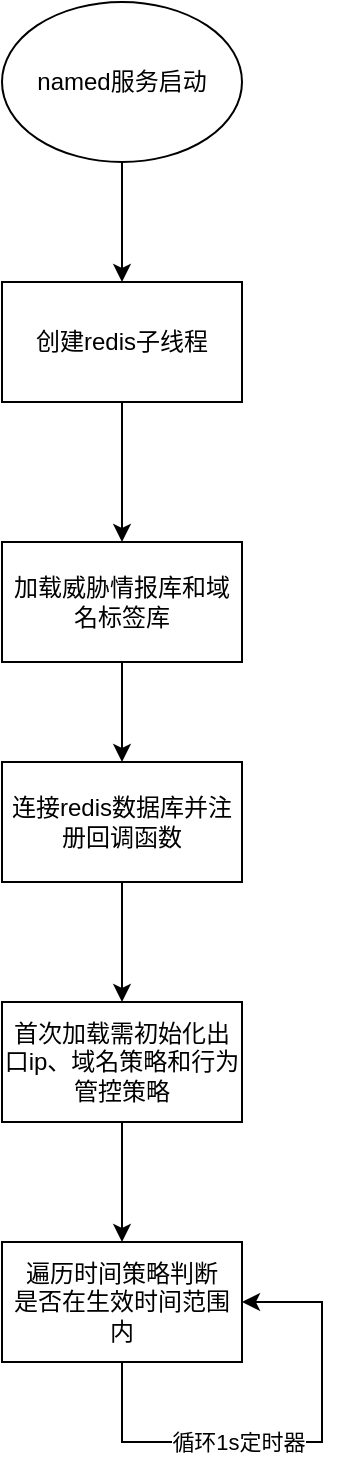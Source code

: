 <mxfile version="21.6.6" type="github" pages="3">
  <diagram id="y9TnRFq250aWHvBAUURp" name="redis">
    <mxGraphModel dx="1434" dy="750" grid="1" gridSize="10" guides="1" tooltips="1" connect="1" arrows="1" fold="1" page="1" pageScale="1" pageWidth="827" pageHeight="1169" math="0" shadow="0">
      <root>
        <mxCell id="0" />
        <mxCell id="1" parent="0" />
        <mxCell id="yJy2Nairh1m3_MsPRpTO-3" value="" style="edgeStyle=orthogonalEdgeStyle;rounded=0;orthogonalLoop=1;jettySize=auto;html=1;" parent="1" source="yJy2Nairh1m3_MsPRpTO-1" target="yJy2Nairh1m3_MsPRpTO-2" edge="1">
          <mxGeometry relative="1" as="geometry" />
        </mxCell>
        <mxCell id="yJy2Nairh1m3_MsPRpTO-1" value="named服务启动" style="ellipse;whiteSpace=wrap;html=1;" parent="1" vertex="1">
          <mxGeometry x="300" y="100" width="120" height="80" as="geometry" />
        </mxCell>
        <mxCell id="yJy2Nairh1m3_MsPRpTO-5" value="" style="edgeStyle=orthogonalEdgeStyle;rounded=0;orthogonalLoop=1;jettySize=auto;html=1;" parent="1" source="yJy2Nairh1m3_MsPRpTO-2" target="yJy2Nairh1m3_MsPRpTO-4" edge="1">
          <mxGeometry relative="1" as="geometry" />
        </mxCell>
        <mxCell id="yJy2Nairh1m3_MsPRpTO-7" value="" style="edgeStyle=orthogonalEdgeStyle;rounded=0;orthogonalLoop=1;jettySize=auto;html=1;exitX=0.5;exitY=1;exitDx=0;exitDy=0;" parent="1" source="yJy2Nairh1m3_MsPRpTO-10" target="yJy2Nairh1m3_MsPRpTO-6" edge="1">
          <mxGeometry relative="1" as="geometry">
            <mxPoint x="360" y="700" as="sourcePoint" />
          </mxGeometry>
        </mxCell>
        <mxCell id="yJy2Nairh1m3_MsPRpTO-2" value="创建redis子线程" style="rounded=0;whiteSpace=wrap;html=1;" parent="1" vertex="1">
          <mxGeometry x="300" y="240" width="120" height="60" as="geometry" />
        </mxCell>
        <mxCell id="yJy2Nairh1m3_MsPRpTO-9" value="" style="edgeStyle=orthogonalEdgeStyle;rounded=0;orthogonalLoop=1;jettySize=auto;html=1;" parent="1" source="yJy2Nairh1m3_MsPRpTO-4" target="yJy2Nairh1m3_MsPRpTO-8" edge="1">
          <mxGeometry relative="1" as="geometry" />
        </mxCell>
        <mxCell id="yJy2Nairh1m3_MsPRpTO-4" value="加载威胁情报库和域名标签库" style="rounded=0;whiteSpace=wrap;html=1;" parent="1" vertex="1">
          <mxGeometry x="300" y="370" width="120" height="60" as="geometry" />
        </mxCell>
        <mxCell id="yJy2Nairh1m3_MsPRpTO-6" value="遍历时间策略判断&lt;br&gt;是否在生效时间范围内" style="rounded=0;whiteSpace=wrap;html=1;" parent="1" vertex="1">
          <mxGeometry x="300" y="720" width="120" height="60" as="geometry" />
        </mxCell>
        <mxCell id="yJy2Nairh1m3_MsPRpTO-11" value="" style="edgeStyle=orthogonalEdgeStyle;rounded=0;orthogonalLoop=1;jettySize=auto;html=1;" parent="1" source="yJy2Nairh1m3_MsPRpTO-8" target="yJy2Nairh1m3_MsPRpTO-10" edge="1">
          <mxGeometry relative="1" as="geometry" />
        </mxCell>
        <mxCell id="yJy2Nairh1m3_MsPRpTO-8" value="连接redis数据库并注册回调函数" style="rounded=0;whiteSpace=wrap;html=1;" parent="1" vertex="1">
          <mxGeometry x="300" y="480" width="120" height="60" as="geometry" />
        </mxCell>
        <mxCell id="yJy2Nairh1m3_MsPRpTO-10" value="首次加载需初始化出口ip、域名策略和行为管控策略" style="rounded=0;whiteSpace=wrap;html=1;" parent="1" vertex="1">
          <mxGeometry x="300" y="600" width="120" height="60" as="geometry" />
        </mxCell>
        <mxCell id="yJy2Nairh1m3_MsPRpTO-12" value="" style="edgeStyle=orthogonalEdgeStyle;rounded=0;orthogonalLoop=1;jettySize=auto;html=1;exitX=0.5;exitY=1;exitDx=0;exitDy=0;entryX=1;entryY=0.5;entryDx=0;entryDy=0;" parent="1" source="yJy2Nairh1m3_MsPRpTO-6" target="yJy2Nairh1m3_MsPRpTO-6" edge="1">
          <mxGeometry relative="1" as="geometry">
            <mxPoint x="370" y="670" as="sourcePoint" />
            <mxPoint x="590" y="740" as="targetPoint" />
            <Array as="points">
              <mxPoint x="360" y="820" />
              <mxPoint x="460" y="820" />
              <mxPoint x="460" y="750" />
            </Array>
          </mxGeometry>
        </mxCell>
        <mxCell id="yJy2Nairh1m3_MsPRpTO-13" value="循环1s定时器" style="edgeLabel;html=1;align=center;verticalAlign=middle;resizable=0;points=[];" parent="yJy2Nairh1m3_MsPRpTO-12" vertex="1" connectable="0">
          <mxGeometry x="-0.216" relative="1" as="geometry">
            <mxPoint as="offset" />
          </mxGeometry>
        </mxCell>
      </root>
    </mxGraphModel>
  </diagram>
  <diagram id="xv9ppTpxpLN9NVMCkmmW" name="dns查询">
    <mxGraphModel dx="1434" dy="750" grid="1" gridSize="10" guides="1" tooltips="1" connect="1" arrows="1" fold="1" page="1" pageScale="1" pageWidth="827" pageHeight="1169" math="0" shadow="0">
      <root>
        <mxCell id="0" />
        <mxCell id="1" parent="0" />
        <mxCell id="KLaCZ343UmLXRFTq5Ad3-4" value="" style="edgeStyle=orthogonalEdgeStyle;rounded=0;orthogonalLoop=1;jettySize=auto;html=1;" parent="1" source="KLaCZ343UmLXRFTq5Ad3-1" target="KLaCZ343UmLXRFTq5Ad3-3" edge="1">
          <mxGeometry relative="1" as="geometry" />
        </mxCell>
        <mxCell id="KLaCZ343UmLXRFTq5Ad3-1" value="开始查询" style="ellipse;whiteSpace=wrap;html=1;" parent="1" vertex="1">
          <mxGeometry x="354" y="60" width="120" height="80" as="geometry" />
        </mxCell>
        <mxCell id="KLaCZ343UmLXRFTq5Ad3-5" value="" style="edgeStyle=orthogonalEdgeStyle;rounded=0;orthogonalLoop=1;jettySize=auto;html=1;entryX=0.5;entryY=0;entryDx=0;entryDy=0;" parent="1" source="KLaCZ343UmLXRFTq5Ad3-3" target="KLaCZ343UmLXRFTq5Ad3-11" edge="1">
          <mxGeometry relative="1" as="geometry">
            <mxPoint x="414" y="350" as="targetPoint" />
          </mxGeometry>
        </mxCell>
        <mxCell id="KLaCZ343UmLXRFTq5Ad3-9" value="查到" style="edgeLabel;html=1;align=center;verticalAlign=middle;resizable=0;points=[];" parent="KLaCZ343UmLXRFTq5Ad3-5" vertex="1" connectable="0">
          <mxGeometry x="-0.229" y="-1" relative="1" as="geometry">
            <mxPoint as="offset" />
          </mxGeometry>
        </mxCell>
        <mxCell id="KLaCZ343UmLXRFTq5Ad3-7" value="" style="edgeStyle=orthogonalEdgeStyle;rounded=0;orthogonalLoop=1;jettySize=auto;html=1;" parent="1" source="KLaCZ343UmLXRFTq5Ad3-3" target="KLaCZ343UmLXRFTq5Ad3-6" edge="1">
          <mxGeometry relative="1" as="geometry" />
        </mxCell>
        <mxCell id="KLaCZ343UmLXRFTq5Ad3-8" value="查不到" style="edgeLabel;html=1;align=center;verticalAlign=middle;resizable=0;points=[];" parent="KLaCZ343UmLXRFTq5Ad3-7" vertex="1" connectable="0">
          <mxGeometry x="-0.209" relative="1" as="geometry">
            <mxPoint x="-90" as="offset" />
          </mxGeometry>
        </mxCell>
        <mxCell id="KLaCZ343UmLXRFTq5Ad3-3" value="查找租户" style="rhombus;whiteSpace=wrap;html=1;" parent="1" vertex="1">
          <mxGeometry x="374" y="190" width="80" height="80" as="geometry" />
        </mxCell>
        <mxCell id="KLaCZ343UmLXRFTq5Ad3-6" value="放行" style="strokeWidth=2;html=1;shape=mxgraph.flowchart.terminator;whiteSpace=wrap;" parent="1" vertex="1">
          <mxGeometry x="630" y="500" width="100" height="60" as="geometry" />
        </mxCell>
        <mxCell id="XqPQXbE-kNP-x9Sv-poc-7" value="" style="edgeStyle=orthogonalEdgeStyle;rounded=0;orthogonalLoop=1;jettySize=auto;html=1;" parent="1" source="KLaCZ343UmLXRFTq5Ad3-11" target="XqPQXbE-kNP-x9Sv-poc-6" edge="1">
          <mxGeometry relative="1" as="geometry" />
        </mxCell>
        <mxCell id="KLaCZ343UmLXRFTq5Ad3-11" value="查询域名策略" style="rhombus;whiteSpace=wrap;html=1;" parent="1" vertex="1">
          <mxGeometry x="374" y="340" width="80" height="80" as="geometry" />
        </mxCell>
        <mxCell id="XqPQXbE-kNP-x9Sv-poc-1" value="" style="endArrow=classic;html=1;rounded=0;entryX=0.5;entryY=0;entryDx=0;entryDy=0;entryPerimeter=0;exitX=1;exitY=0.5;exitDx=0;exitDy=0;" parent="1" source="KLaCZ343UmLXRFTq5Ad3-11" target="KLaCZ343UmLXRFTq5Ad3-6" edge="1">
          <mxGeometry width="50" height="50" relative="1" as="geometry">
            <mxPoint x="390" y="380" as="sourcePoint" />
            <mxPoint x="440" y="330" as="targetPoint" />
            <Array as="points">
              <mxPoint x="680" y="380" />
            </Array>
          </mxGeometry>
        </mxCell>
        <mxCell id="XqPQXbE-kNP-x9Sv-poc-2" value="白名单" style="edgeLabel;html=1;align=center;verticalAlign=middle;resizable=0;points=[];" parent="XqPQXbE-kNP-x9Sv-poc-1" vertex="1" connectable="0">
          <mxGeometry x="-0.076" relative="1" as="geometry">
            <mxPoint x="-54" as="offset" />
          </mxGeometry>
        </mxCell>
        <mxCell id="XqPQXbE-kNP-x9Sv-poc-3" value="阻止" style="strokeWidth=2;html=1;shape=mxgraph.flowchart.terminator;whiteSpace=wrap;" parent="1" vertex="1">
          <mxGeometry x="70" y="500" width="100" height="60" as="geometry" />
        </mxCell>
        <mxCell id="XqPQXbE-kNP-x9Sv-poc-4" value="" style="endArrow=classic;html=1;rounded=0;entryX=0.5;entryY=0;entryDx=0;entryDy=0;entryPerimeter=0;exitX=0;exitY=0.5;exitDx=0;exitDy=0;" parent="1" source="KLaCZ343UmLXRFTq5Ad3-11" target="XqPQXbE-kNP-x9Sv-poc-3" edge="1">
          <mxGeometry width="50" height="50" relative="1" as="geometry">
            <mxPoint x="464" y="390" as="sourcePoint" />
            <mxPoint x="660" y="270" as="targetPoint" />
            <Array as="points">
              <mxPoint x="120" y="380" />
            </Array>
          </mxGeometry>
        </mxCell>
        <mxCell id="XqPQXbE-kNP-x9Sv-poc-5" value="黑名单" style="edgeLabel;html=1;align=center;verticalAlign=middle;resizable=0;points=[];" parent="XqPQXbE-kNP-x9Sv-poc-4" vertex="1" connectable="0">
          <mxGeometry x="-0.076" relative="1" as="geometry">
            <mxPoint x="51" as="offset" />
          </mxGeometry>
        </mxCell>
        <mxCell id="XqPQXbE-kNP-x9Sv-poc-9" value="" style="edgeStyle=orthogonalEdgeStyle;rounded=0;orthogonalLoop=1;jettySize=auto;html=1;entryX=0;entryY=0.5;entryDx=0;entryDy=0;entryPerimeter=0;" parent="1" source="XqPQXbE-kNP-x9Sv-poc-6" target="KLaCZ343UmLXRFTq5Ad3-6" edge="1">
          <mxGeometry relative="1" as="geometry">
            <mxPoint x="650" y="270" as="targetPoint" />
          </mxGeometry>
        </mxCell>
        <mxCell id="XqPQXbE-kNP-x9Sv-poc-10" value="白名单" style="edgeLabel;html=1;align=center;verticalAlign=middle;resizable=0;points=[];" parent="XqPQXbE-kNP-x9Sv-poc-9" vertex="1" connectable="0">
          <mxGeometry x="-0.519" y="-1" relative="1" as="geometry">
            <mxPoint x="36" y="-1" as="offset" />
          </mxGeometry>
        </mxCell>
        <mxCell id="XqPQXbE-kNP-x9Sv-poc-18" value="" style="edgeStyle=orthogonalEdgeStyle;rounded=0;orthogonalLoop=1;jettySize=auto;html=1;" parent="1" source="XqPQXbE-kNP-x9Sv-poc-6" target="XqPQXbE-kNP-x9Sv-poc-17" edge="1">
          <mxGeometry relative="1" as="geometry" />
        </mxCell>
        <mxCell id="XqPQXbE-kNP-x9Sv-poc-6" value="查询威胁情报库" style="rhombus;whiteSpace=wrap;html=1;" parent="1" vertex="1">
          <mxGeometry x="374" y="490" width="80" height="80" as="geometry" />
        </mxCell>
        <mxCell id="XqPQXbE-kNP-x9Sv-poc-11" value="" style="endArrow=classic;html=1;rounded=0;exitX=0;exitY=0.5;exitDx=0;exitDy=0;entryX=1;entryY=0.5;entryDx=0;entryDy=0;" parent="1" source="XqPQXbE-kNP-x9Sv-poc-6" target="XqPQXbE-kNP-x9Sv-poc-13" edge="1">
          <mxGeometry width="50" height="50" relative="1" as="geometry">
            <mxPoint x="390" y="480" as="sourcePoint" />
            <mxPoint x="440" y="430" as="targetPoint" />
            <Array as="points" />
          </mxGeometry>
        </mxCell>
        <mxCell id="XqPQXbE-kNP-x9Sv-poc-12" value="黑名单" style="edgeLabel;html=1;align=center;verticalAlign=middle;resizable=0;points=[];" parent="XqPQXbE-kNP-x9Sv-poc-11" vertex="1" connectable="0">
          <mxGeometry x="-0.569" y="-2" relative="1" as="geometry">
            <mxPoint x="-20" y="2" as="offset" />
          </mxGeometry>
        </mxCell>
        <mxCell id="XqPQXbE-kNP-x9Sv-poc-15" value="" style="edgeStyle=orthogonalEdgeStyle;rounded=0;orthogonalLoop=1;jettySize=auto;html=1;entryX=1;entryY=0.5;entryDx=0;entryDy=0;entryPerimeter=0;" parent="1" source="XqPQXbE-kNP-x9Sv-poc-13" target="XqPQXbE-kNP-x9Sv-poc-3" edge="1">
          <mxGeometry relative="1" as="geometry">
            <mxPoint x="180" y="410" as="targetPoint" />
          </mxGeometry>
        </mxCell>
        <mxCell id="XqPQXbE-kNP-x9Sv-poc-16" value="拦截" style="edgeLabel;html=1;align=center;verticalAlign=middle;resizable=0;points=[];" parent="XqPQXbE-kNP-x9Sv-poc-15" vertex="1" connectable="0">
          <mxGeometry x="-0.522" relative="1" as="geometry">
            <mxPoint x="-16" as="offset" />
          </mxGeometry>
        </mxCell>
        <mxCell id="XqPQXbE-kNP-x9Sv-poc-20" value="" style="edgeStyle=orthogonalEdgeStyle;rounded=0;orthogonalLoop=1;jettySize=auto;html=1;entryX=0;entryY=0.5;entryDx=0;entryDy=0;exitX=0.5;exitY=1;exitDx=0;exitDy=0;" parent="1" source="XqPQXbE-kNP-x9Sv-poc-13" target="XqPQXbE-kNP-x9Sv-poc-17" edge="1">
          <mxGeometry relative="1" as="geometry">
            <mxPoint x="270" y="580" as="sourcePoint" />
            <mxPoint x="374" y="690" as="targetPoint" />
            <Array as="points">
              <mxPoint x="270" y="680" />
            </Array>
          </mxGeometry>
        </mxCell>
        <mxCell id="XqPQXbE-kNP-x9Sv-poc-21" value="放行" style="edgeLabel;html=1;align=center;verticalAlign=middle;resizable=0;points=[];" parent="XqPQXbE-kNP-x9Sv-poc-20" vertex="1" connectable="0">
          <mxGeometry x="-0.638" y="-1" relative="1" as="geometry">
            <mxPoint as="offset" />
          </mxGeometry>
        </mxCell>
        <mxCell id="XqPQXbE-kNP-x9Sv-poc-13" value="判断action" style="rhombus;whiteSpace=wrap;html=1;" parent="1" vertex="1">
          <mxGeometry x="230" y="490" width="80" height="80" as="geometry" />
        </mxCell>
        <mxCell id="XqPQXbE-kNP-x9Sv-poc-23" value="" style="edgeStyle=orthogonalEdgeStyle;rounded=0;orthogonalLoop=1;jettySize=auto;html=1;entryX=0.5;entryY=1;entryDx=0;entryDy=0;entryPerimeter=0;" parent="1" source="XqPQXbE-kNP-x9Sv-poc-17" target="KLaCZ343UmLXRFTq5Ad3-6" edge="1">
          <mxGeometry relative="1" as="geometry">
            <mxPoint x="610" y="690" as="targetPoint" />
          </mxGeometry>
        </mxCell>
        <mxCell id="XqPQXbE-kNP-x9Sv-poc-24" value="查到" style="edgeLabel;html=1;align=center;verticalAlign=middle;resizable=0;points=[];" parent="XqPQXbE-kNP-x9Sv-poc-23" vertex="1" connectable="0">
          <mxGeometry x="-0.695" y="1" relative="1" as="geometry">
            <mxPoint x="45" y="1" as="offset" />
          </mxGeometry>
        </mxCell>
        <mxCell id="XqPQXbE-kNP-x9Sv-poc-26" value="" style="edgeStyle=orthogonalEdgeStyle;rounded=0;orthogonalLoop=1;jettySize=auto;html=1;" parent="1" source="XqPQXbE-kNP-x9Sv-poc-17" target="XqPQXbE-kNP-x9Sv-poc-25" edge="1">
          <mxGeometry relative="1" as="geometry" />
        </mxCell>
        <mxCell id="XqPQXbE-kNP-x9Sv-poc-27" value="查不到" style="edgeLabel;html=1;align=center;verticalAlign=middle;resizable=0;points=[];" parent="XqPQXbE-kNP-x9Sv-poc-26" vertex="1" connectable="0">
          <mxGeometry x="-0.378" y="3" relative="1" as="geometry">
            <mxPoint x="-3" y="12" as="offset" />
          </mxGeometry>
        </mxCell>
        <mxCell id="XqPQXbE-kNP-x9Sv-poc-17" value="查询全局域名标签库" style="rhombus;whiteSpace=wrap;html=1;" parent="1" vertex="1">
          <mxGeometry x="374" y="640" width="80" height="80" as="geometry" />
        </mxCell>
        <mxCell id="XqPQXbE-kNP-x9Sv-poc-25" value="查询租户上网行为管理" style="rhombus;whiteSpace=wrap;html=1;" parent="1" vertex="1">
          <mxGeometry x="374" y="800" width="80" height="80" as="geometry" />
        </mxCell>
        <mxCell id="XqPQXbE-kNP-x9Sv-poc-28" value="" style="endArrow=classic;html=1;rounded=0;entryX=0.5;entryY=1;entryDx=0;entryDy=0;entryPerimeter=0;exitX=0;exitY=0.5;exitDx=0;exitDy=0;" parent="1" source="XqPQXbE-kNP-x9Sv-poc-25" target="XqPQXbE-kNP-x9Sv-poc-3" edge="1">
          <mxGeometry width="50" height="50" relative="1" as="geometry">
            <mxPoint x="370" y="850" as="sourcePoint" />
            <mxPoint x="130" y="730" as="targetPoint" />
            <Array as="points">
              <mxPoint x="120" y="840" />
            </Array>
          </mxGeometry>
        </mxCell>
        <mxCell id="XqPQXbE-kNP-x9Sv-poc-29" value="匹配" style="edgeLabel;html=1;align=center;verticalAlign=middle;resizable=0;points=[];" parent="XqPQXbE-kNP-x9Sv-poc-28" vertex="1" connectable="0">
          <mxGeometry x="-0.438" y="-1" relative="1" as="geometry">
            <mxPoint as="offset" />
          </mxGeometry>
        </mxCell>
        <mxCell id="XqPQXbE-kNP-x9Sv-poc-30" value="" style="endArrow=classic;html=1;rounded=0;exitX=1;exitY=0.5;exitDx=0;exitDy=0;entryX=0.5;entryY=1;entryDx=0;entryDy=0;entryPerimeter=0;" parent="1" source="XqPQXbE-kNP-x9Sv-poc-25" target="KLaCZ343UmLXRFTq5Ad3-6" edge="1">
          <mxGeometry width="50" height="50" relative="1" as="geometry">
            <mxPoint x="590" y="960" as="sourcePoint" />
            <mxPoint x="640" y="910" as="targetPoint" />
            <Array as="points">
              <mxPoint x="680" y="840" />
            </Array>
          </mxGeometry>
        </mxCell>
        <mxCell id="XqPQXbE-kNP-x9Sv-poc-31" value="不匹配" style="edgeLabel;html=1;align=center;verticalAlign=middle;resizable=0;points=[];" parent="XqPQXbE-kNP-x9Sv-poc-30" vertex="1" connectable="0">
          <mxGeometry x="-0.593" y="-1" relative="1" as="geometry">
            <mxPoint as="offset" />
          </mxGeometry>
        </mxCell>
      </root>
    </mxGraphModel>
  </diagram>
  <diagram id="TKErByRSi3YNhFDikMma" name="结构图">
    <mxGraphModel dx="2514" dy="2051" grid="1" gridSize="10" guides="1" tooltips="1" connect="1" arrows="1" fold="1" page="1" pageScale="1" pageWidth="827" pageHeight="1169" math="0" shadow="0">
      <root>
        <mxCell id="0" />
        <mxCell id="1" parent="0" />
        <mxCell id="1TLTsf6TREQ0755-wnsj-1" value="tenant_policy" style="swimlane;fontStyle=0;childLayout=stackLayout;horizontal=1;startSize=30;horizontalStack=0;resizeParent=1;resizeParentMax=0;resizeLast=0;collapsible=1;marginBottom=0;whiteSpace=wrap;html=1;" vertex="1" parent="1">
          <mxGeometry x="200" y="70" width="140" height="180" as="geometry">
            <mxRectangle x="200" y="70" width="110" height="30" as="alternateBounds" />
          </mxGeometry>
        </mxCell>
        <mxCell id="1TLTsf6TREQ0755-wnsj-2" value="id" style="text;strokeColor=none;fillColor=none;align=left;verticalAlign=middle;spacingLeft=4;spacingRight=4;overflow=hidden;points=[[0,0.5],[1,0.5]];portConstraint=eastwest;rotatable=0;whiteSpace=wrap;html=1;" vertex="1" parent="1TLTsf6TREQ0755-wnsj-1">
          <mxGeometry y="30" width="140" height="30" as="geometry" />
        </mxCell>
        <mxCell id="1TLTsf6TREQ0755-wnsj-7" value="cache_tbl" style="text;strokeColor=none;fillColor=none;align=left;verticalAlign=middle;spacingLeft=4;spacingRight=4;overflow=hidden;points=[[0,0.5],[1,0.5]];portConstraint=eastwest;rotatable=0;whiteSpace=wrap;html=1;" vertex="1" parent="1TLTsf6TREQ0755-wnsj-1">
          <mxGeometry y="60" width="140" height="30" as="geometry" />
        </mxCell>
        <mxCell id="1TLTsf6TREQ0755-wnsj-3" value="custom_domin_tbl" style="text;strokeColor=none;fillColor=none;align=left;verticalAlign=middle;spacingLeft=4;spacingRight=4;overflow=hidden;points=[[0,0.5],[1,0.5]];portConstraint=eastwest;rotatable=0;whiteSpace=wrap;html=1;" vertex="1" parent="1TLTsf6TREQ0755-wnsj-1">
          <mxGeometry y="90" width="140" height="30" as="geometry" />
        </mxCell>
        <mxCell id="1TLTsf6TREQ0755-wnsj-4" value="tp_tag_tbl" style="text;strokeColor=none;fillColor=none;align=left;verticalAlign=middle;spacingLeft=4;spacingRight=4;overflow=hidden;points=[[0,0.5],[1,0.5]];portConstraint=eastwest;rotatable=0;whiteSpace=wrap;html=1;" vertex="1" parent="1TLTsf6TREQ0755-wnsj-1">
          <mxGeometry y="120" width="140" height="30" as="geometry" />
        </mxCell>
        <mxCell id="1TLTsf6TREQ0755-wnsj-8" value="tplist" style="text;strokeColor=none;fillColor=none;align=left;verticalAlign=middle;spacingLeft=4;spacingRight=4;overflow=hidden;points=[[0,0.5],[1,0.5]];portConstraint=eastwest;rotatable=0;whiteSpace=wrap;html=1;" vertex="1" parent="1TLTsf6TREQ0755-wnsj-1">
          <mxGeometry y="150" width="140" height="30" as="geometry" />
        </mxCell>
        <mxCell id="1TLTsf6TREQ0755-wnsj-9" value="domain_policy_info" style="swimlane;fontStyle=0;childLayout=stackLayout;horizontal=1;startSize=30;horizontalStack=0;resizeParent=1;resizeParentMax=0;resizeLast=0;collapsible=1;marginBottom=0;whiteSpace=wrap;html=1;strokeColor=default;fontFamily=Helvetica;fontSize=12;fontColor=default;fillColor=default;" vertex="1" parent="1">
          <mxGeometry x="-160" y="100" width="140" height="90" as="geometry" />
        </mxCell>
        <mxCell id="1TLTsf6TREQ0755-wnsj-10" value="zone_cnt" style="text;strokeColor=none;fillColor=none;align=left;verticalAlign=middle;spacingLeft=4;spacingRight=4;overflow=hidden;points=[[0,0.5],[1,0.5]];portConstraint=eastwest;rotatable=0;whiteSpace=wrap;html=1;fontSize=12;fontFamily=Helvetica;fontColor=default;" vertex="1" parent="1TLTsf6TREQ0755-wnsj-9">
          <mxGeometry y="30" width="140" height="30" as="geometry" />
        </mxCell>
        <mxCell id="1TLTsf6TREQ0755-wnsj-11" value="items" style="text;strokeColor=none;fillColor=none;align=left;verticalAlign=middle;spacingLeft=4;spacingRight=4;overflow=hidden;points=[[0,0.5],[1,0.5]];portConstraint=eastwest;rotatable=0;whiteSpace=wrap;html=1;fontSize=12;fontFamily=Helvetica;fontColor=default;" vertex="1" parent="1TLTsf6TREQ0755-wnsj-9">
          <mxGeometry y="60" width="140" height="30" as="geometry" />
        </mxCell>
        <mxCell id="1TLTsf6TREQ0755-wnsj-13" value="tenant_internet_acl" style="swimlane;fontStyle=0;childLayout=stackLayout;horizontal=1;startSize=30;horizontalStack=0;resizeParent=1;resizeParentMax=0;resizeLast=0;collapsible=1;marginBottom=0;whiteSpace=wrap;html=1;strokeColor=default;fontFamily=Helvetica;fontSize=12;fontColor=default;fillColor=default;labelBorderColor=none;swimlaneLine=1;" vertex="1" parent="1">
          <mxGeometry x="200" y="400" width="140" height="180" as="geometry" />
        </mxCell>
        <mxCell id="1TLTsf6TREQ0755-wnsj-58" value="link" style="text;strokeColor=none;fillColor=none;align=left;verticalAlign=middle;spacingLeft=4;spacingRight=4;overflow=hidden;points=[[0,0.5],[1,0.5]];portConstraint=eastwest;rotatable=0;whiteSpace=wrap;html=1;fontSize=12;fontFamily=Helvetica;fontColor=default;" vertex="1" parent="1TLTsf6TREQ0755-wnsj-13">
          <mxGeometry y="30" width="140" height="30" as="geometry" />
        </mxCell>
        <mxCell id="1TLTsf6TREQ0755-wnsj-14" value="id" style="text;strokeColor=none;fillColor=none;align=left;verticalAlign=middle;spacingLeft=4;spacingRight=4;overflow=hidden;points=[[0,0.5],[1,0.5]];portConstraint=eastwest;rotatable=0;whiteSpace=wrap;html=1;fontSize=12;fontFamily=Helvetica;fontColor=default;" vertex="1" parent="1TLTsf6TREQ0755-wnsj-13">
          <mxGeometry y="60" width="140" height="30" as="geometry" />
        </mxCell>
        <mxCell id="1TLTsf6TREQ0755-wnsj-15" value="zonelist" style="text;strokeColor=none;fillColor=none;align=left;verticalAlign=middle;spacingLeft=4;spacingRight=4;overflow=hidden;points=[[0,0.5],[1,0.5]];portConstraint=eastwest;rotatable=0;whiteSpace=wrap;html=1;fontSize=12;fontFamily=Helvetica;fontColor=default;" vertex="1" parent="1TLTsf6TREQ0755-wnsj-13">
          <mxGeometry y="90" width="140" height="30" as="geometry" />
        </mxCell>
        <mxCell id="1TLTsf6TREQ0755-wnsj-16" value="taglist" style="text;strokeColor=none;fillColor=none;align=left;verticalAlign=middle;spacingLeft=4;spacingRight=4;overflow=hidden;points=[[0,0.5],[1,0.5]];portConstraint=eastwest;rotatable=0;whiteSpace=wrap;html=1;fontSize=12;fontFamily=Helvetica;fontColor=default;" vertex="1" parent="1TLTsf6TREQ0755-wnsj-13">
          <mxGeometry y="120" width="140" height="30" as="geometry" />
        </mxCell>
        <mxCell id="1TLTsf6TREQ0755-wnsj-17" value="tplist" style="text;strokeColor=none;fillColor=none;align=left;verticalAlign=middle;spacingLeft=4;spacingRight=4;overflow=hidden;points=[[0,0.5],[1,0.5]];portConstraint=eastwest;rotatable=0;whiteSpace=wrap;html=1;fontSize=12;fontFamily=Helvetica;fontColor=default;" vertex="1" parent="1TLTsf6TREQ0755-wnsj-13">
          <mxGeometry y="150" width="140" height="30" as="geometry" />
        </mxCell>
        <mxCell id="1TLTsf6TREQ0755-wnsj-19" value="" style="endArrow=classic;html=1;rounded=0;fontFamily=Helvetica;fontSize=12;fontColor=default;startSize=30;exitX=1;exitY=0.5;exitDx=0;exitDy=0;entryX=0;entryY=0.5;entryDx=0;entryDy=0;" edge="1" parent="1" source="1TLTsf6TREQ0755-wnsj-8" target="1TLTsf6TREQ0755-wnsj-58">
          <mxGeometry width="50" height="50" relative="1" as="geometry">
            <mxPoint x="390" y="310" as="sourcePoint" />
            <mxPoint x="440" y="260" as="targetPoint" />
            <Array as="points">
              <mxPoint x="400" y="235" />
              <mxPoint x="400" y="320" />
              <mxPoint x="160" y="320" />
              <mxPoint x="160" y="445" />
            </Array>
          </mxGeometry>
        </mxCell>
        <mxCell id="1TLTsf6TREQ0755-wnsj-20" value="list" style="edgeLabel;html=1;align=center;verticalAlign=middle;resizable=0;points=[];fontSize=12;fontFamily=Helvetica;fontColor=default;" vertex="1" connectable="0" parent="1TLTsf6TREQ0755-wnsj-19">
          <mxGeometry x="-0.043" y="3" relative="1" as="geometry">
            <mxPoint x="-35" y="-3" as="offset" />
          </mxGeometry>
        </mxCell>
        <mxCell id="1TLTsf6TREQ0755-wnsj-21" value="domainzoneentry" style="swimlane;fontStyle=0;childLayout=stackLayout;horizontal=1;startSize=30;horizontalStack=0;resizeParent=1;resizeParentMax=0;resizeLast=0;collapsible=1;marginBottom=0;whiteSpace=wrap;html=1;strokeColor=default;fontFamily=Helvetica;fontSize=12;fontColor=default;fillColor=default;" vertex="1" parent="1">
          <mxGeometry x="520" y="390" width="140" height="90" as="geometry" />
        </mxCell>
        <mxCell id="1TLTsf6TREQ0755-wnsj-22" value="zoneid" style="text;strokeColor=none;fillColor=none;align=left;verticalAlign=middle;spacingLeft=4;spacingRight=4;overflow=hidden;points=[[0,0.5],[1,0.5]];portConstraint=eastwest;rotatable=0;whiteSpace=wrap;html=1;fontSize=12;fontFamily=Helvetica;fontColor=default;" vertex="1" parent="1TLTsf6TREQ0755-wnsj-21">
          <mxGeometry y="30" width="140" height="30" as="geometry" />
        </mxCell>
        <mxCell id="1TLTsf6TREQ0755-wnsj-23" value="link" style="text;strokeColor=none;fillColor=none;align=left;verticalAlign=middle;spacingLeft=4;spacingRight=4;overflow=hidden;points=[[0,0.5],[1,0.5]];portConstraint=eastwest;rotatable=0;whiteSpace=wrap;html=1;fontSize=12;fontFamily=Helvetica;fontColor=default;" vertex="1" parent="1TLTsf6TREQ0755-wnsj-21">
          <mxGeometry y="60" width="140" height="30" as="geometry" />
        </mxCell>
        <mxCell id="1TLTsf6TREQ0755-wnsj-26" value="" style="edgeStyle=orthogonalEdgeStyle;rounded=0;orthogonalLoop=1;jettySize=auto;html=1;fontFamily=Helvetica;fontSize=12;fontColor=default;startSize=30;entryX=0;entryY=0.5;entryDx=0;entryDy=0;" edge="1" parent="1" source="1TLTsf6TREQ0755-wnsj-15" target="1TLTsf6TREQ0755-wnsj-23">
          <mxGeometry relative="1" as="geometry" />
        </mxCell>
        <mxCell id="1TLTsf6TREQ0755-wnsj-40" value="list" style="edgeLabel;html=1;align=center;verticalAlign=middle;resizable=0;points=[];fontSize=12;fontFamily=Helvetica;fontColor=default;" vertex="1" connectable="0" parent="1TLTsf6TREQ0755-wnsj-26">
          <mxGeometry x="-0.104" y="-1" relative="1" as="geometry">
            <mxPoint as="offset" />
          </mxGeometry>
        </mxCell>
        <mxCell id="1TLTsf6TREQ0755-wnsj-27" value="domaintagentry" style="swimlane;fontStyle=0;childLayout=stackLayout;horizontal=1;startSize=30;horizontalStack=0;resizeParent=1;resizeParentMax=0;resizeLast=0;collapsible=1;marginBottom=0;whiteSpace=wrap;html=1;strokeColor=default;fontFamily=Helvetica;fontSize=12;fontColor=default;fillColor=default;" vertex="1" parent="1">
          <mxGeometry x="530" y="510" width="140" height="150" as="geometry" />
        </mxCell>
        <mxCell id="1TLTsf6TREQ0755-wnsj-28" value="tag" style="text;strokeColor=none;fillColor=none;align=left;verticalAlign=middle;spacingLeft=4;spacingRight=4;overflow=hidden;points=[[0,0.5],[1,0.5]];portConstraint=eastwest;rotatable=0;whiteSpace=wrap;html=1;fontSize=12;fontFamily=Helvetica;fontColor=default;" vertex="1" parent="1TLTsf6TREQ0755-wnsj-27">
          <mxGeometry y="30" width="140" height="30" as="geometry" />
        </mxCell>
        <mxCell id="1TLTsf6TREQ0755-wnsj-29" value="listptr" style="text;strokeColor=none;fillColor=none;align=left;verticalAlign=middle;spacingLeft=4;spacingRight=4;overflow=hidden;points=[[0,0.5],[1,0.5]];portConstraint=eastwest;rotatable=0;whiteSpace=wrap;html=1;fontSize=12;fontFamily=Helvetica;fontColor=default;" vertex="1" parent="1TLTsf6TREQ0755-wnsj-27">
          <mxGeometry y="60" width="140" height="30" as="geometry" />
        </mxCell>
        <mxCell id="1TLTsf6TREQ0755-wnsj-30" value="nodeptr" style="text;strokeColor=none;fillColor=none;align=left;verticalAlign=middle;spacingLeft=4;spacingRight=4;overflow=hidden;points=[[0,0.5],[1,0.5]];portConstraint=eastwest;rotatable=0;whiteSpace=wrap;html=1;fontSize=12;fontFamily=Helvetica;fontColor=default;" vertex="1" parent="1TLTsf6TREQ0755-wnsj-27">
          <mxGeometry y="90" width="140" height="30" as="geometry" />
        </mxCell>
        <mxCell id="1TLTsf6TREQ0755-wnsj-31" value="link" style="text;strokeColor=none;fillColor=none;align=left;verticalAlign=middle;spacingLeft=4;spacingRight=4;overflow=hidden;points=[[0,0.5],[1,0.5]];portConstraint=eastwest;rotatable=0;whiteSpace=wrap;html=1;fontSize=12;fontFamily=Helvetica;fontColor=default;" vertex="1" parent="1TLTsf6TREQ0755-wnsj-27">
          <mxGeometry y="120" width="140" height="30" as="geometry" />
        </mxCell>
        <mxCell id="1TLTsf6TREQ0755-wnsj-32" value="" style="endArrow=classic;html=1;rounded=0;fontFamily=Helvetica;fontSize=12;fontColor=default;startSize=30;exitX=1;exitY=0.5;exitDx=0;exitDy=0;entryX=0;entryY=0.5;entryDx=0;entryDy=0;" edge="1" parent="1" source="1TLTsf6TREQ0755-wnsj-16" target="1TLTsf6TREQ0755-wnsj-31">
          <mxGeometry width="50" height="50" relative="1" as="geometry">
            <mxPoint x="260" y="690" as="sourcePoint" />
            <mxPoint x="520" y="510" as="targetPoint" />
          </mxGeometry>
        </mxCell>
        <mxCell id="1TLTsf6TREQ0755-wnsj-41" value="list" style="edgeLabel;html=1;align=center;verticalAlign=middle;resizable=0;points=[];fontSize=12;fontFamily=Helvetica;fontColor=default;" vertex="1" connectable="0" parent="1TLTsf6TREQ0755-wnsj-32">
          <mxGeometry x="-0.184" y="-1" relative="1" as="geometry">
            <mxPoint as="offset" />
          </mxGeometry>
        </mxCell>
        <mxCell id="1TLTsf6TREQ0755-wnsj-33" value="timepolicyentry" style="swimlane;fontStyle=0;childLayout=stackLayout;horizontal=1;startSize=30;horizontalStack=0;resizeParent=1;resizeParentMax=0;resizeLast=0;collapsible=1;marginBottom=0;whiteSpace=wrap;html=1;strokeColor=default;fontFamily=Helvetica;fontSize=12;fontColor=default;fillColor=default;" vertex="1" parent="1">
          <mxGeometry x="530" y="690" width="140" height="150" as="geometry" />
        </mxCell>
        <mxCell id="1TLTsf6TREQ0755-wnsj-34" value="week" style="text;strokeColor=none;fillColor=none;align=left;verticalAlign=middle;spacingLeft=4;spacingRight=4;overflow=hidden;points=[[0,0.5],[1,0.5]];portConstraint=eastwest;rotatable=0;whiteSpace=wrap;html=1;fontSize=12;fontFamily=Helvetica;fontColor=default;" vertex="1" parent="1TLTsf6TREQ0755-wnsj-33">
          <mxGeometry y="30" width="140" height="30" as="geometry" />
        </mxCell>
        <mxCell id="1TLTsf6TREQ0755-wnsj-35" value="start" style="text;strokeColor=none;fillColor=none;align=left;verticalAlign=middle;spacingLeft=4;spacingRight=4;overflow=hidden;points=[[0,0.5],[1,0.5]];portConstraint=eastwest;rotatable=0;whiteSpace=wrap;html=1;fontSize=12;fontFamily=Helvetica;fontColor=default;" vertex="1" parent="1TLTsf6TREQ0755-wnsj-33">
          <mxGeometry y="60" width="140" height="30" as="geometry" />
        </mxCell>
        <mxCell id="1TLTsf6TREQ0755-wnsj-36" value="end" style="text;strokeColor=none;fillColor=none;align=left;verticalAlign=middle;spacingLeft=4;spacingRight=4;overflow=hidden;points=[[0,0.5],[1,0.5]];portConstraint=eastwest;rotatable=0;whiteSpace=wrap;html=1;fontSize=12;fontFamily=Helvetica;fontColor=default;" vertex="1" parent="1TLTsf6TREQ0755-wnsj-33">
          <mxGeometry y="90" width="140" height="30" as="geometry" />
        </mxCell>
        <mxCell id="1TLTsf6TREQ0755-wnsj-37" value="link" style="text;strokeColor=none;fillColor=none;align=left;verticalAlign=middle;spacingLeft=4;spacingRight=4;overflow=hidden;points=[[0,0.5],[1,0.5]];portConstraint=eastwest;rotatable=0;whiteSpace=wrap;html=1;fontSize=12;fontFamily=Helvetica;fontColor=default;" vertex="1" parent="1TLTsf6TREQ0755-wnsj-33">
          <mxGeometry y="120" width="140" height="30" as="geometry" />
        </mxCell>
        <mxCell id="1TLTsf6TREQ0755-wnsj-38" value="" style="endArrow=classic;html=1;rounded=0;fontFamily=Helvetica;fontSize=12;fontColor=default;startSize=30;exitX=1;exitY=0.5;exitDx=0;exitDy=0;entryX=0;entryY=0.5;entryDx=0;entryDy=0;" edge="1" parent="1" source="1TLTsf6TREQ0755-wnsj-17" target="1TLTsf6TREQ0755-wnsj-37">
          <mxGeometry width="50" height="50" relative="1" as="geometry">
            <mxPoint x="300" y="780" as="sourcePoint" />
            <mxPoint x="350" y="730" as="targetPoint" />
          </mxGeometry>
        </mxCell>
        <mxCell id="1TLTsf6TREQ0755-wnsj-42" value="list" style="edgeLabel;html=1;align=center;verticalAlign=middle;resizable=0;points=[];fontSize=12;fontFamily=Helvetica;fontColor=default;" vertex="1" connectable="0" parent="1TLTsf6TREQ0755-wnsj-38">
          <mxGeometry x="-0.239" y="2" relative="1" as="geometry">
            <mxPoint as="offset" />
          </mxGeometry>
        </mxCell>
        <mxCell id="1TLTsf6TREQ0755-wnsj-43" value="tag_internetacl_info" style="swimlane;fontStyle=0;childLayout=stackLayout;horizontal=1;startSize=30;horizontalStack=0;resizeParent=1;resizeParentMax=0;resizeLast=0;collapsible=1;marginBottom=0;whiteSpace=wrap;html=1;strokeColor=default;fontFamily=Helvetica;fontSize=12;fontColor=default;fillColor=default;" vertex="1" parent="1">
          <mxGeometry x="530" y="90" width="140" height="60" as="geometry" />
        </mxCell>
        <mxCell id="1TLTsf6TREQ0755-wnsj-44" value="ptrlist" style="text;strokeColor=none;fillColor=none;align=left;verticalAlign=middle;spacingLeft=4;spacingRight=4;overflow=hidden;points=[[0,0.5],[1,0.5]];portConstraint=eastwest;rotatable=0;whiteSpace=wrap;html=1;fontSize=12;fontFamily=Helvetica;fontColor=default;" vertex="1" parent="1TLTsf6TREQ0755-wnsj-43">
          <mxGeometry y="30" width="140" height="30" as="geometry" />
        </mxCell>
        <mxCell id="1TLTsf6TREQ0755-wnsj-47" value="" style="endArrow=classic;html=1;rounded=0;fontFamily=Helvetica;fontSize=12;fontColor=default;startSize=30;exitX=1;exitY=0.5;exitDx=0;exitDy=0;entryX=0;entryY=0;entryDx=0;entryDy=0;" edge="1" parent="1" source="1TLTsf6TREQ0755-wnsj-4" target="1TLTsf6TREQ0755-wnsj-43">
          <mxGeometry width="50" height="50" relative="1" as="geometry">
            <mxPoint x="390" y="410" as="sourcePoint" />
            <mxPoint x="440" y="360" as="targetPoint" />
          </mxGeometry>
        </mxCell>
        <mxCell id="1TLTsf6TREQ0755-wnsj-48" value="hash" style="edgeLabel;html=1;align=center;verticalAlign=middle;resizable=0;points=[];fontSize=12;fontFamily=Helvetica;fontColor=default;" vertex="1" connectable="0" parent="1TLTsf6TREQ0755-wnsj-47">
          <mxGeometry x="0.014" y="1" relative="1" as="geometry">
            <mxPoint as="offset" />
          </mxGeometry>
        </mxCell>
        <mxCell id="1TLTsf6TREQ0755-wnsj-49" value="internetacl_ptr_entry" style="swimlane;fontStyle=0;childLayout=stackLayout;horizontal=1;startSize=30;horizontalStack=0;resizeParent=1;resizeParentMax=0;resizeLast=0;collapsible=1;marginBottom=0;whiteSpace=wrap;html=1;strokeColor=default;fontFamily=Helvetica;fontSize=12;fontColor=default;fillColor=default;" vertex="1" parent="1">
          <mxGeometry x="540" y="210" width="140" height="90" as="geometry" />
        </mxCell>
        <mxCell id="1TLTsf6TREQ0755-wnsj-50" value="link" style="text;strokeColor=none;fillColor=none;align=left;verticalAlign=middle;spacingLeft=4;spacingRight=4;overflow=hidden;points=[[0,0.5],[1,0.5]];portConstraint=eastwest;rotatable=0;whiteSpace=wrap;html=1;fontSize=12;fontFamily=Helvetica;fontColor=default;" vertex="1" parent="1TLTsf6TREQ0755-wnsj-49">
          <mxGeometry y="30" width="140" height="30" as="geometry" />
        </mxCell>
        <mxCell id="1TLTsf6TREQ0755-wnsj-51" value="ptr" style="text;strokeColor=none;fillColor=none;align=left;verticalAlign=middle;spacingLeft=4;spacingRight=4;overflow=hidden;points=[[0,0.5],[1,0.5]];portConstraint=eastwest;rotatable=0;whiteSpace=wrap;html=1;fontSize=12;fontFamily=Helvetica;fontColor=default;" vertex="1" parent="1TLTsf6TREQ0755-wnsj-49">
          <mxGeometry y="60" width="140" height="30" as="geometry" />
        </mxCell>
        <mxCell id="1TLTsf6TREQ0755-wnsj-53" value="" style="endArrow=classic;html=1;rounded=0;fontFamily=Helvetica;fontSize=12;fontColor=default;startSize=30;exitX=1;exitY=0.5;exitDx=0;exitDy=0;entryX=0.5;entryY=0;entryDx=0;entryDy=0;" edge="1" parent="1" source="1TLTsf6TREQ0755-wnsj-51" target="1TLTsf6TREQ0755-wnsj-13">
          <mxGeometry width="50" height="50" relative="1" as="geometry">
            <mxPoint x="390" y="310" as="sourcePoint" />
            <mxPoint x="440" y="260" as="targetPoint" />
            <Array as="points">
              <mxPoint x="700" y="285" />
              <mxPoint x="700" y="360" />
              <mxPoint x="490" y="360" />
              <mxPoint x="270" y="360" />
            </Array>
          </mxGeometry>
        </mxCell>
        <mxCell id="1TLTsf6TREQ0755-wnsj-54" value="" style="endArrow=classic;html=1;rounded=0;fontFamily=Helvetica;fontSize=12;fontColor=default;startSize=30;exitX=1;exitY=0.5;exitDx=0;exitDy=0;entryX=0.5;entryY=0;entryDx=0;entryDy=0;" edge="1" parent="1" source="1TLTsf6TREQ0755-wnsj-30" target="1TLTsf6TREQ0755-wnsj-49">
          <mxGeometry width="50" height="50" relative="1" as="geometry">
            <mxPoint x="390" y="510" as="sourcePoint" />
            <mxPoint x="790" y="270" as="targetPoint" />
            <Array as="points">
              <mxPoint x="740" y="615" />
              <mxPoint x="740" y="170" />
              <mxPoint x="610" y="170" />
            </Array>
          </mxGeometry>
        </mxCell>
        <mxCell id="1TLTsf6TREQ0755-wnsj-55" value="" style="endArrow=classic;html=1;rounded=0;fontFamily=Helvetica;fontSize=12;fontColor=default;startSize=30;exitX=1;exitY=0.5;exitDx=0;exitDy=0;entryX=0.5;entryY=0;entryDx=0;entryDy=0;" edge="1" parent="1" source="1TLTsf6TREQ0755-wnsj-29" target="1TLTsf6TREQ0755-wnsj-43">
          <mxGeometry width="50" height="50" relative="1" as="geometry">
            <mxPoint x="390" y="310" as="sourcePoint" />
            <mxPoint x="440" y="260" as="targetPoint" />
            <Array as="points">
              <mxPoint x="720" y="585" />
              <mxPoint x="720" y="40" />
              <mxPoint x="600" y="40" />
            </Array>
          </mxGeometry>
        </mxCell>
        <mxCell id="1TLTsf6TREQ0755-wnsj-56" value="" style="endArrow=classic;html=1;rounded=0;fontFamily=Helvetica;fontSize=12;fontColor=default;startSize=30;exitX=0.514;exitY=1.033;exitDx=0;exitDy=0;exitPerimeter=0;entryX=0;entryY=0.5;entryDx=0;entryDy=0;" edge="1" parent="1" source="1TLTsf6TREQ0755-wnsj-44" target="1TLTsf6TREQ0755-wnsj-50">
          <mxGeometry width="50" height="50" relative="1" as="geometry">
            <mxPoint x="390" y="410" as="sourcePoint" />
            <mxPoint x="440" y="360" as="targetPoint" />
            <Array as="points">
              <mxPoint x="600" y="180" />
              <mxPoint x="510" y="180" />
              <mxPoint x="510" y="255" />
            </Array>
          </mxGeometry>
        </mxCell>
        <mxCell id="1TLTsf6TREQ0755-wnsj-84" value="list" style="edgeLabel;html=1;align=center;verticalAlign=middle;resizable=0;points=[];fontSize=12;fontFamily=Helvetica;fontColor=default;" vertex="1" connectable="0" parent="1TLTsf6TREQ0755-wnsj-56">
          <mxGeometry x="-0.227" y="2" relative="1" as="geometry">
            <mxPoint as="offset" />
          </mxGeometry>
        </mxCell>
        <mxCell id="1TLTsf6TREQ0755-wnsj-59" value="" style="endArrow=classic;html=1;rounded=0;fontFamily=Helvetica;fontSize=12;fontColor=default;startSize=30;exitX=0;exitY=0.5;exitDx=0;exitDy=0;entryX=0.5;entryY=0;entryDx=0;entryDy=0;" edge="1" parent="1" source="1TLTsf6TREQ0755-wnsj-3" target="1TLTsf6TREQ0755-wnsj-9">
          <mxGeometry width="50" height="50" relative="1" as="geometry">
            <mxPoint x="390" y="410" as="sourcePoint" />
            <mxPoint x="440" y="360" as="targetPoint" />
            <Array as="points">
              <mxPoint x="80" y="175" />
              <mxPoint x="80" y="80" />
              <mxPoint x="-90" y="80" />
            </Array>
          </mxGeometry>
        </mxCell>
        <mxCell id="1TLTsf6TREQ0755-wnsj-60" value="hash" style="edgeLabel;html=1;align=center;verticalAlign=middle;resizable=0;points=[];fontSize=12;fontFamily=Helvetica;fontColor=default;" vertex="1" connectable="0" parent="1TLTsf6TREQ0755-wnsj-59">
          <mxGeometry x="-0.699" y="-3" relative="1" as="geometry">
            <mxPoint as="offset" />
          </mxGeometry>
        </mxCell>
        <mxCell id="1TLTsf6TREQ0755-wnsj-61" value="domain_policy_item" style="swimlane;fontStyle=0;childLayout=stackLayout;horizontal=1;startSize=30;horizontalStack=0;resizeParent=1;resizeParentMax=0;resizeLast=0;collapsible=1;marginBottom=0;whiteSpace=wrap;html=1;strokeColor=default;fontFamily=Helvetica;fontSize=12;fontColor=default;fillColor=default;" vertex="1" parent="1">
          <mxGeometry x="-160" y="320" width="140" height="120" as="geometry" />
        </mxCell>
        <mxCell id="1TLTsf6TREQ0755-wnsj-62" value="zone" style="text;strokeColor=none;fillColor=none;align=left;verticalAlign=middle;spacingLeft=4;spacingRight=4;overflow=hidden;points=[[0,0.5],[1,0.5]];portConstraint=eastwest;rotatable=0;whiteSpace=wrap;html=1;fontSize=12;fontFamily=Helvetica;fontColor=default;" vertex="1" parent="1TLTsf6TREQ0755-wnsj-61">
          <mxGeometry y="30" width="140" height="30" as="geometry" />
        </mxCell>
        <mxCell id="1TLTsf6TREQ0755-wnsj-63" value="action" style="text;strokeColor=none;fillColor=none;align=left;verticalAlign=middle;spacingLeft=4;spacingRight=4;overflow=hidden;points=[[0,0.5],[1,0.5]];portConstraint=eastwest;rotatable=0;whiteSpace=wrap;html=1;fontSize=12;fontFamily=Helvetica;fontColor=default;" vertex="1" parent="1TLTsf6TREQ0755-wnsj-61">
          <mxGeometry y="60" width="140" height="30" as="geometry" />
        </mxCell>
        <mxCell id="1TLTsf6TREQ0755-wnsj-64" value="expire" style="text;strokeColor=none;fillColor=none;align=left;verticalAlign=middle;spacingLeft=4;spacingRight=4;overflow=hidden;points=[[0,0.5],[1,0.5]];portConstraint=eastwest;rotatable=0;whiteSpace=wrap;html=1;fontSize=12;fontFamily=Helvetica;fontColor=default;" vertex="1" parent="1TLTsf6TREQ0755-wnsj-61">
          <mxGeometry y="90" width="140" height="30" as="geometry" />
        </mxCell>
        <mxCell id="1TLTsf6TREQ0755-wnsj-65" value="" style="endArrow=classic;html=1;rounded=0;fontFamily=Helvetica;fontSize=12;fontColor=default;startSize=30;exitX=1;exitY=0.5;exitDx=0;exitDy=0;entryX=0.457;entryY=-0.008;entryDx=0;entryDy=0;entryPerimeter=0;" edge="1" parent="1" source="1TLTsf6TREQ0755-wnsj-11" target="1TLTsf6TREQ0755-wnsj-61">
          <mxGeometry width="50" height="50" relative="1" as="geometry">
            <mxPoint x="390" y="410" as="sourcePoint" />
            <mxPoint x="440" y="360" as="targetPoint" />
            <Array as="points">
              <mxPoint x="40" y="175" />
              <mxPoint x="40" y="250" />
              <mxPoint x="-96" y="250" />
            </Array>
          </mxGeometry>
        </mxCell>
        <mxCell id="1TLTsf6TREQ0755-wnsj-66" value="array" style="edgeLabel;html=1;align=center;verticalAlign=middle;resizable=0;points=[];fontSize=12;fontFamily=Helvetica;fontColor=default;" vertex="1" connectable="0" parent="1TLTsf6TREQ0755-wnsj-65">
          <mxGeometry x="-0.824" y="2" relative="1" as="geometry">
            <mxPoint as="offset" />
          </mxGeometry>
        </mxCell>
        <mxCell id="1TLTsf6TREQ0755-wnsj-68" value="" style="edgeStyle=orthogonalEdgeStyle;rounded=0;orthogonalLoop=1;jettySize=auto;html=1;fontFamily=Helvetica;fontSize=12;fontColor=default;startSize=30;entryX=0.5;entryY=0;entryDx=0;entryDy=0;" edge="1" parent="1" source="1TLTsf6TREQ0755-wnsj-67" target="1TLTsf6TREQ0755-wnsj-1">
          <mxGeometry relative="1" as="geometry" />
        </mxCell>
        <mxCell id="1TLTsf6TREQ0755-wnsj-69" value="rbt" style="edgeLabel;html=1;align=center;verticalAlign=middle;resizable=0;points=[];fontSize=12;fontFamily=Helvetica;fontColor=default;" vertex="1" connectable="0" parent="1TLTsf6TREQ0755-wnsj-68">
          <mxGeometry x="0.025" y="-2" relative="1" as="geometry">
            <mxPoint as="offset" />
          </mxGeometry>
        </mxCell>
        <mxCell id="1TLTsf6TREQ0755-wnsj-67" value="g_tenant_rbt" style="ellipse;whiteSpace=wrap;html=1;strokeColor=default;fontFamily=Helvetica;fontSize=12;fontColor=default;startSize=30;fillColor=default;" vertex="1" parent="1">
          <mxGeometry x="210" y="-60" width="120" height="80" as="geometry" />
        </mxCell>
        <mxCell id="1TLTsf6TREQ0755-wnsj-70" value="g_threat_intelligence_tbl" style="ellipse;whiteSpace=wrap;html=1;strokeColor=default;fontFamily=Helvetica;fontSize=12;fontColor=default;startSize=30;fillColor=default;" vertex="1" parent="1">
          <mxGeometry x="-380" y="-100" width="120" height="80" as="geometry" />
        </mxCell>
        <mxCell id="1TLTsf6TREQ0755-wnsj-71" value="threat_info" style="swimlane;fontStyle=0;childLayout=stackLayout;horizontal=1;startSize=30;horizontalStack=0;resizeParent=1;resizeParentMax=0;resizeLast=0;collapsible=1;marginBottom=0;whiteSpace=wrap;html=1;strokeColor=default;fontFamily=Helvetica;fontSize=12;fontColor=default;fillColor=default;" vertex="1" parent="1">
          <mxGeometry x="-390" y="75" width="140" height="120" as="geometry" />
        </mxCell>
        <mxCell id="1TLTsf6TREQ0755-wnsj-72" value="classification" style="text;strokeColor=none;fillColor=none;align=left;verticalAlign=middle;spacingLeft=4;spacingRight=4;overflow=hidden;points=[[0,0.5],[1,0.5]];portConstraint=eastwest;rotatable=0;whiteSpace=wrap;html=1;fontSize=12;fontFamily=Helvetica;fontColor=default;" vertex="1" parent="1TLTsf6TREQ0755-wnsj-71">
          <mxGeometry y="30" width="140" height="30" as="geometry" />
        </mxCell>
        <mxCell id="1TLTsf6TREQ0755-wnsj-73" value="threatlevel" style="text;strokeColor=none;fillColor=none;align=left;verticalAlign=middle;spacingLeft=4;spacingRight=4;overflow=hidden;points=[[0,0.5],[1,0.5]];portConstraint=eastwest;rotatable=0;whiteSpace=wrap;html=1;fontSize=12;fontFamily=Helvetica;fontColor=default;" vertex="1" parent="1TLTsf6TREQ0755-wnsj-71">
          <mxGeometry y="60" width="140" height="30" as="geometry" />
        </mxCell>
        <mxCell id="1TLTsf6TREQ0755-wnsj-74" value="type" style="text;strokeColor=none;fillColor=none;align=left;verticalAlign=middle;spacingLeft=4;spacingRight=4;overflow=hidden;points=[[0,0.5],[1,0.5]];portConstraint=eastwest;rotatable=0;whiteSpace=wrap;html=1;fontSize=12;fontFamily=Helvetica;fontColor=default;" vertex="1" parent="1TLTsf6TREQ0755-wnsj-71">
          <mxGeometry y="90" width="140" height="30" as="geometry" />
        </mxCell>
        <mxCell id="1TLTsf6TREQ0755-wnsj-75" value="" style="endArrow=classic;html=1;rounded=0;fontFamily=Helvetica;fontSize=12;fontColor=default;startSize=30;exitX=0.5;exitY=1;exitDx=0;exitDy=0;" edge="1" parent="1" source="1TLTsf6TREQ0755-wnsj-70">
          <mxGeometry width="50" height="50" relative="1" as="geometry">
            <mxPoint x="-240" y="30" as="sourcePoint" />
            <mxPoint x="-320" y="70" as="targetPoint" />
          </mxGeometry>
        </mxCell>
        <mxCell id="1TLTsf6TREQ0755-wnsj-76" value="hash" style="edgeLabel;html=1;align=center;verticalAlign=middle;resizable=0;points=[];fontSize=12;fontFamily=Helvetica;fontColor=default;" vertex="1" connectable="0" parent="1TLTsf6TREQ0755-wnsj-75">
          <mxGeometry x="-0.225" y="2" relative="1" as="geometry">
            <mxPoint as="offset" />
          </mxGeometry>
        </mxCell>
        <mxCell id="1TLTsf6TREQ0755-wnsj-77" value="g_domain_tag_tbl" style="ellipse;whiteSpace=wrap;html=1;strokeColor=default;fontFamily=Helvetica;fontSize=12;fontColor=default;startSize=30;fillColor=default;" vertex="1" parent="1">
          <mxGeometry x="-630" y="-100" width="120" height="80" as="geometry" />
        </mxCell>
        <mxCell id="1TLTsf6TREQ0755-wnsj-78" value="domain_tag_info" style="swimlane;fontStyle=0;childLayout=stackLayout;horizontal=1;startSize=30;horizontalStack=0;resizeParent=1;resizeParentMax=0;resizeLast=0;collapsible=1;marginBottom=0;whiteSpace=wrap;html=1;strokeColor=default;fontFamily=Helvetica;fontSize=12;fontColor=default;fillColor=default;" vertex="1" parent="1">
          <mxGeometry x="-640" y="75" width="140" height="120" as="geometry" />
        </mxCell>
        <mxCell id="1TLTsf6TREQ0755-wnsj-79" value="title" style="text;strokeColor=none;fillColor=none;align=left;verticalAlign=middle;spacingLeft=4;spacingRight=4;overflow=hidden;points=[[0,0.5],[1,0.5]];portConstraint=eastwest;rotatable=0;whiteSpace=wrap;html=1;fontSize=12;fontFamily=Helvetica;fontColor=default;" vertex="1" parent="1TLTsf6TREQ0755-wnsj-78">
          <mxGeometry y="30" width="140" height="30" as="geometry" />
        </mxCell>
        <mxCell id="1TLTsf6TREQ0755-wnsj-80" value="tag_type" style="text;strokeColor=none;fillColor=none;align=left;verticalAlign=middle;spacingLeft=4;spacingRight=4;overflow=hidden;points=[[0,0.5],[1,0.5]];portConstraint=eastwest;rotatable=0;whiteSpace=wrap;html=1;fontSize=12;fontFamily=Helvetica;fontColor=default;" vertex="1" parent="1TLTsf6TREQ0755-wnsj-78">
          <mxGeometry y="60" width="140" height="30" as="geometry" />
        </mxCell>
        <mxCell id="1TLTsf6TREQ0755-wnsj-81" value="tag_category" style="text;strokeColor=none;fillColor=none;align=left;verticalAlign=middle;spacingLeft=4;spacingRight=4;overflow=hidden;points=[[0,0.5],[1,0.5]];portConstraint=eastwest;rotatable=0;whiteSpace=wrap;html=1;fontSize=12;fontFamily=Helvetica;fontColor=default;" vertex="1" parent="1TLTsf6TREQ0755-wnsj-78">
          <mxGeometry y="90" width="140" height="30" as="geometry" />
        </mxCell>
        <mxCell id="1TLTsf6TREQ0755-wnsj-82" value="" style="endArrow=classic;html=1;rounded=0;fontFamily=Helvetica;fontSize=12;fontColor=default;startSize=30;exitX=0.5;exitY=1;exitDx=0;exitDy=0;" edge="1" parent="1" source="1TLTsf6TREQ0755-wnsj-77">
          <mxGeometry width="50" height="50" relative="1" as="geometry">
            <mxPoint x="-490" y="30" as="sourcePoint" />
            <mxPoint x="-570" y="70" as="targetPoint" />
          </mxGeometry>
        </mxCell>
        <mxCell id="1TLTsf6TREQ0755-wnsj-83" value="hash" style="edgeLabel;html=1;align=center;verticalAlign=middle;resizable=0;points=[];fontSize=12;fontFamily=Helvetica;fontColor=default;" vertex="1" connectable="0" parent="1TLTsf6TREQ0755-wnsj-82">
          <mxGeometry x="-0.225" y="2" relative="1" as="geometry">
            <mxPoint as="offset" />
          </mxGeometry>
        </mxCell>
      </root>
    </mxGraphModel>
  </diagram>
</mxfile>
